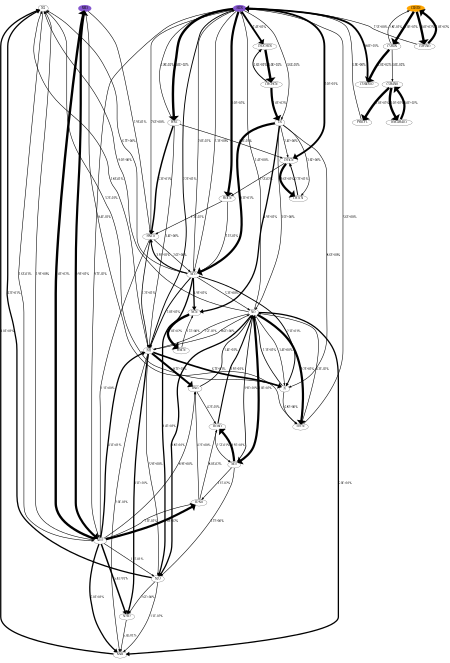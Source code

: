 digraph {
    graph [b="0,0,1558,558", rankdir=TB, center=true, splines=True, size="3,5!", dpi=400, ratio="fill"];
	NO -> N2 [label="9.0E+00%" fontcolor=black fontname=serif fontsize=16 penwidth=3]
	NO -> NNH [label="5.0E+01%" fontcolor=black fontname=serif fontsize=16 penwidth=7]
	NO -> NH [label="1.5E-02%" fontcolor=black fontname=serif fontsize=16 penwidth=3]
	NO -> N [label="1.4E+00%" fontcolor=black fontname=serif fontsize=16 penwidth=3]
	NO -> N2O [label="4.8E+01%" fontcolor=black fontname=serif fontsize=16 penwidth=7]
	NO -> NO2 [label="1.0E+02%" fontcolor=black fontname=serif fontsize=16 penwidth=12]
	NO -> HCN [label="1.4E+00%" fontcolor=black fontname=serif fontsize=16 penwidth=3]
	NO -> H2CN [label="9.2E+01%" fontcolor=black fontname=serif fontsize=16 penwidth=12]
	N -> N2 [label="3.2E-01%" fontcolor=black fontname=serif fontsize=16 penwidth=3]
	N -> NO [label="1.1E+01%" fontcolor=black fontname=serif fontsize=16 penwidth=4]
	N -> H2CN [label="6.8E+00%" fontcolor=black fontname=serif fontsize=16 penwidth=3]
	N2 -> NH2 [label="1.6E-01%" fontcolor=black fontname=serif fontsize=16 penwidth=3]
	NH -> N2 [label="1.8E-01%" fontcolor=black fontname=serif fontsize=16 penwidth=3]
	NH -> N2H2 [label="4.3E+01%" fontcolor=black fontname=serif fontsize=16 penwidth=7]
	NH -> NNH [label="2.0E-01%" fontcolor=black fontname=serif fontsize=16 penwidth=3]
	NH -> HNO [label="8.7E+01%" fontcolor=black fontname=serif fontsize=16 penwidth=11]
	NH -> N [label="6.7E+01%" fontcolor=black fontname=serif fontsize=16 penwidth=9]
	NH -> N2O [label="5.9E+00%" fontcolor=black fontname=serif fontsize=16 penwidth=3]
	NH -> NO [label="8.6E+00%" fontcolor=black fontname=serif fontsize=16 penwidth=3]
	HCN -> NH2 [label="9.7E-02%" fontcolor=black fontname=serif fontsize=16 penwidth=3]
	HCN -> NH [label="2.2E+01%" fontcolor=black fontname=serif fontsize=16 penwidth=5]
	HCN -> HNC [label="1.0E+02%" fontcolor=black fontname=serif fontsize=16 penwidth=13]
	HCN -> CN [label="3.6E-01%" fontcolor=black fontname=serif fontsize=16 penwidth=3]
	HCN -> HNCO [label="7.6E+00%" fontcolor=black fontname=serif fontsize=16 penwidth=3]
	HCN -> NCO [label="5.3E+00%" fontcolor=black fontname=serif fontsize=16 penwidth=3]
	HCN -> CH2CHCN [label="7.4E+01%" fontcolor=black fontname=serif fontsize=16 penwidth=10]
	HCN -> HOCN [label="1.0E+02%" fontcolor=black fontname=serif fontsize=16 penwidth=12]
	HCN -> CH3CN [label="7.0E+01%" fontcolor=black fontname=serif fontsize=16 penwidth=10]
	NH3 -> NH2 [label="9.9E+01%" fontcolor=black fontname=serif fontsize=16 penwidth=12]
	NH3 -> HNCO [label="2.9E-01%" fontcolor=black fontname=serif fontsize=16 penwidth=3]
	NH3 -> H2CN [label="8.4E-01%" fontcolor=black fontname=serif fontsize=16 penwidth=3]
	NNH -> N2 [label="4.0E+01%" fontcolor=black fontname=serif fontsize=16 penwidth=7]
	H2CN -> NO [label="4.3E-02%" fontcolor=black fontname=serif fontsize=16 penwidth=3]
	H2CN -> HCN [label="5.6E+00%" fontcolor=black fontname=serif fontsize=16 penwidth=3]
	C5H5N -> C5H4N [label="1.0E+02%" fontcolor=black fontname=serif fontsize=16 penwidth=13]
	C5H5N -> C5H5NO [label="1.0E+02%" fontcolor=black fontname=serif fontsize=16 penwidth=13]
	N2O -> N2 [label="4.2E+01%" fontcolor=black fontname=serif fontsize=16 penwidth=7]
	N2O -> N2H2 [label="2.6E+00%" fontcolor=black fontname=serif fontsize=16 penwidth=3]
	N2O -> NNH [label="1.3E-02%" fontcolor=black fontname=serif fontsize=16 penwidth=3]
	NO2 -> HONO [label="9.9E+01%" fontcolor=black fontname=serif fontsize=16 penwidth=12]
	NO2 -> H2NO [label="3.1E-02%" fontcolor=black fontname=serif fontsize=16 penwidth=3]
	NO2 -> N2O [label="1.7E+00%" fontcolor=black fontname=serif fontsize=16 penwidth=3]
	NO2 -> NO [label="1.9E+01%" fontcolor=black fontname=serif fontsize=16 penwidth=4]
	NH2 -> N2 [label="1.9E+00%" fontcolor=black fontname=serif fontsize=16 penwidth=3]
	NH2 -> N2H2 [label="5.4E+01%" fontcolor=black fontname=serif fontsize=16 penwidth=8]
	NH2 -> NNH [label="5.0E+01%" fontcolor=black fontname=serif fontsize=16 penwidth=7]
	NH2 -> NH [label="4.3E+01%" fontcolor=black fontname=serif fontsize=16 penwidth=7]
	NH2 -> HNO [label="8.9E+00%" fontcolor=black fontname=serif fontsize=16 penwidth=3]
	NH2 -> H2NO [label="1.0E+02%" fontcolor=black fontname=serif fontsize=16 penwidth=12]
	NH2 -> N2O [label="1.1E-01%" fontcolor=black fontname=serif fontsize=16 penwidth=3]
	NH2 -> NH3 [label="1.0E+02%" fontcolor=black fontname=serif fontsize=16 penwidth=13]
	N2H2 -> NNH [label="5.4E-01%" fontcolor=black fontname=serif fontsize=16 penwidth=3]
	HNO -> HONO [label="4.2E-01%" fontcolor=black fontname=serif fontsize=16 penwidth=3]
	HNO -> NO [label="1.4E+01%" fontcolor=black fontname=serif fontsize=16 penwidth=4]
	HNC -> NH [label="3.4E+00%" fontcolor=black fontname=serif fontsize=16 penwidth=3]
	HNC -> HCN [label="1.8E-02%" fontcolor=black fontname=serif fontsize=16 penwidth=3]
	HNC -> HNCO [label="5.3E+01%" fontcolor=black fontname=serif fontsize=16 penwidth=8]
	HNC -> CH3CN [label="4.3E-01%" fontcolor=black fontname=serif fontsize=16 penwidth=3]
	CN -> N [label="8.6E+00%" fontcolor=black fontname=serif fontsize=16 penwidth=3]
	CN -> NO [label="3.5E+00%" fontcolor=black fontname=serif fontsize=16 penwidth=3]
	CN -> NCO [label="9.1E+01%" fontcolor=black fontname=serif fontsize=16 penwidth=12]
	CN -> NCN [label="4.9E+01%" fontcolor=black fontname=serif fontsize=16 penwidth=7]
	CN -> CH3CN [label="2.4E+00%" fontcolor=black fontname=serif fontsize=16 penwidth=3]
	CN -> CH2CN [label="3.6E+00%" fontcolor=black fontname=serif fontsize=16 penwidth=3]
	HNCO -> NH2 [label="1.1E+00%" fontcolor=black fontname=serif fontsize=16 penwidth=3]
	HNCO -> NH [label="1.2E+01%" fontcolor=black fontname=serif fontsize=16 penwidth=4]
	HNCO -> NCO [label="2.6E+00%" fontcolor=black fontname=serif fontsize=16 penwidth=3]
	NCO -> N2 [label="6.7E+00%" fontcolor=black fontname=serif fontsize=16 penwidth=3]
	NCO -> NH [label="2.0E+01%" fontcolor=black fontname=serif fontsize=16 penwidth=5]
	NCO -> N [label="2.3E+01%" fontcolor=black fontname=serif fontsize=16 penwidth=5]
	NCO -> N2O [label="4.4E+01%" fontcolor=black fontname=serif fontsize=16 penwidth=7]
	NCO -> NO [label="5.3E+00%" fontcolor=black fontname=serif fontsize=16 penwidth=3]
	NCO -> HCN [label="2.0E-02%" fontcolor=black fontname=serif fontsize=16 penwidth=3]
	NCO -> HNCO [label="3.9E+01%" fontcolor=black fontname=serif fontsize=16 penwidth=6]
	NCO -> NCN [label="4.9E+01%" fontcolor=black fontname=serif fontsize=16 penwidth=7]
	CH2CHCN -> CHCHCN [label="1.0E+02%" fontcolor=black fontname=serif fontsize=16 penwidth=13]
	HOCN -> HNCO [label="1.3E-02%" fontcolor=black fontname=serif fontsize=16 penwidth=3]
	HOCN -> NCO [label="7.1E-01%" fontcolor=black fontname=serif fontsize=16 penwidth=3]
	CH3CN -> HOCN [label="1.5E-02%" fontcolor=black fontname=serif fontsize=16 penwidth=3]
	CH3CN -> CH2CN [label="9.6E+01%" fontcolor=black fontname=serif fontsize=16 penwidth=12]
	C5H4N -> C5H5N [label="2.8E-01%" fontcolor=black fontname=serif fontsize=16 penwidth=3]
	C5H4N -> C5H4NO [label="5.0E-02%" fontcolor=black fontname=serif fontsize=16 penwidth=3]
	C5H4N -> C5H4NO2 [label="1.0E+02%" fontcolor=black fontname=serif fontsize=16 penwidth=13]
	C5H5NO -> HCN [label="7.5E+00%" fontcolor=black fontname=serif fontsize=16 penwidth=3]
	C5H5NO -> C5H5N [label="1.0E+02%" fontcolor=black fontname=serif fontsize=16 penwidth=12]
	HONO -> NO [label="3.9E+01%" fontcolor=black fontname=serif fontsize=16 penwidth=6]
	HONO -> NO2 [label="2.5E-01%" fontcolor=black fontname=serif fontsize=16 penwidth=3]
	H2NO -> NH2 [label="1.1E-01%" fontcolor=black fontname=serif fontsize=16 penwidth=3]
	H2NO -> HNO [label="4.2E+00%" fontcolor=black fontname=serif fontsize=16 penwidth=3]
	H2NO -> HONO [label="8.0E-02%" fontcolor=black fontname=serif fontsize=16 penwidth=3]
	NCN -> HNCN [label="1.0E+02%" fontcolor=black fontname=serif fontsize=16 penwidth=13]
	CH2CN -> CH3CN [label="2.7E+01%" fontcolor=black fontname=serif fontsize=16 penwidth=5]
	CHCHCN -> CN [label="1.0E+02%" fontcolor=black fontname=serif fontsize=16 penwidth=12]
	CHCHCN -> CH2CHCN [label="2.6E+01%" fontcolor=black fontname=serif fontsize=16 penwidth=5]
	C5H4NO -> PYRLYL [label="1.0E+02%" fontcolor=black fontname=serif fontsize=16 penwidth=13]
	C5H4NO -> BNC4H4CO [label="1.0E+02%" fontcolor=black fontname=serif fontsize=16 penwidth=13]
	C5H4NO2 -> HCN [label="8.0E+01%" fontcolor=black fontname=serif fontsize=16 penwidth=10]
	HNCN -> NCN [label="1.5E+00%" fontcolor=black fontname=serif fontsize=16 penwidth=3]
	PYRLYL -> HCN [label="5.9E+00%" fontcolor=black fontname=serif fontsize=16 penwidth=3]
	BNC4H4CO -> C5H4NO [label="1.0E+02%" fontcolor=black fontname=serif fontsize=16 penwidth=12]
	NO [fontname=serif fontsize=16]
	N [fontname=serif fontsize=16]
	N2 [fontname=serif fontsize=16]
	NH [fontname=serif fontsize=16]
	HCN [fontname=serif fontsize=16]
	NH3 [fontname=serif fontsize=16]
	NNH [fontname=serif fontsize=16]
	H2CN [fontname=serif fontsize=16]
	C5H5N [fontname=serif fontsize=16]
	N2O [fontname=serif fontsize=16]
	NO2 [fontname=serif fontsize=16]
	NH2 [fontname=serif fontsize=16]
	N2H2 [fontname=serif fontsize=16]
	HNO [fontname=serif fontsize=16]
	HNC [fontname=serif fontsize=16]
	CN [fontname=serif fontsize=16]
	HNCO [fontname=serif fontsize=16]
	NCO [fontname=serif fontsize=16]
	CH2CHCN [fontname=serif fontsize=16]
	HOCN [fontname=serif fontsize=16]
	CH3CN [fontname=serif fontsize=16]
	C5H4N [fontname=serif fontsize=16]
	C5H5NO [fontname=serif fontsize=16]
	HONO [fontname=serif fontsize=16]
	H2NO [fontname=serif fontsize=16]
	NCN [fontname=serif fontsize=16]
	CH2CN [fontname=serif fontsize=16]
	CHCHCN [fontname=serif fontsize=16]
	C5H4NO [fontname=serif fontsize=16]
	C5H4NO2 [fontname=serif fontsize=16]
	HNCN [fontname=serif fontsize=16]
	PYRLYL [fontname=serif fontsize=16]
	BNC4H4CO [fontname=serif fontsize=16]
	HCN [color="#500dbab1" fillcolor="#500dbab1" style=filled]
	NH3 [color="#500dbab1" fillcolor="#500dbab1" style=filled]
	C5H5N [color=orange fillcolor=orange style=filled]

    {rank="source"; C5H5N,NH3,HCN,N2}
}